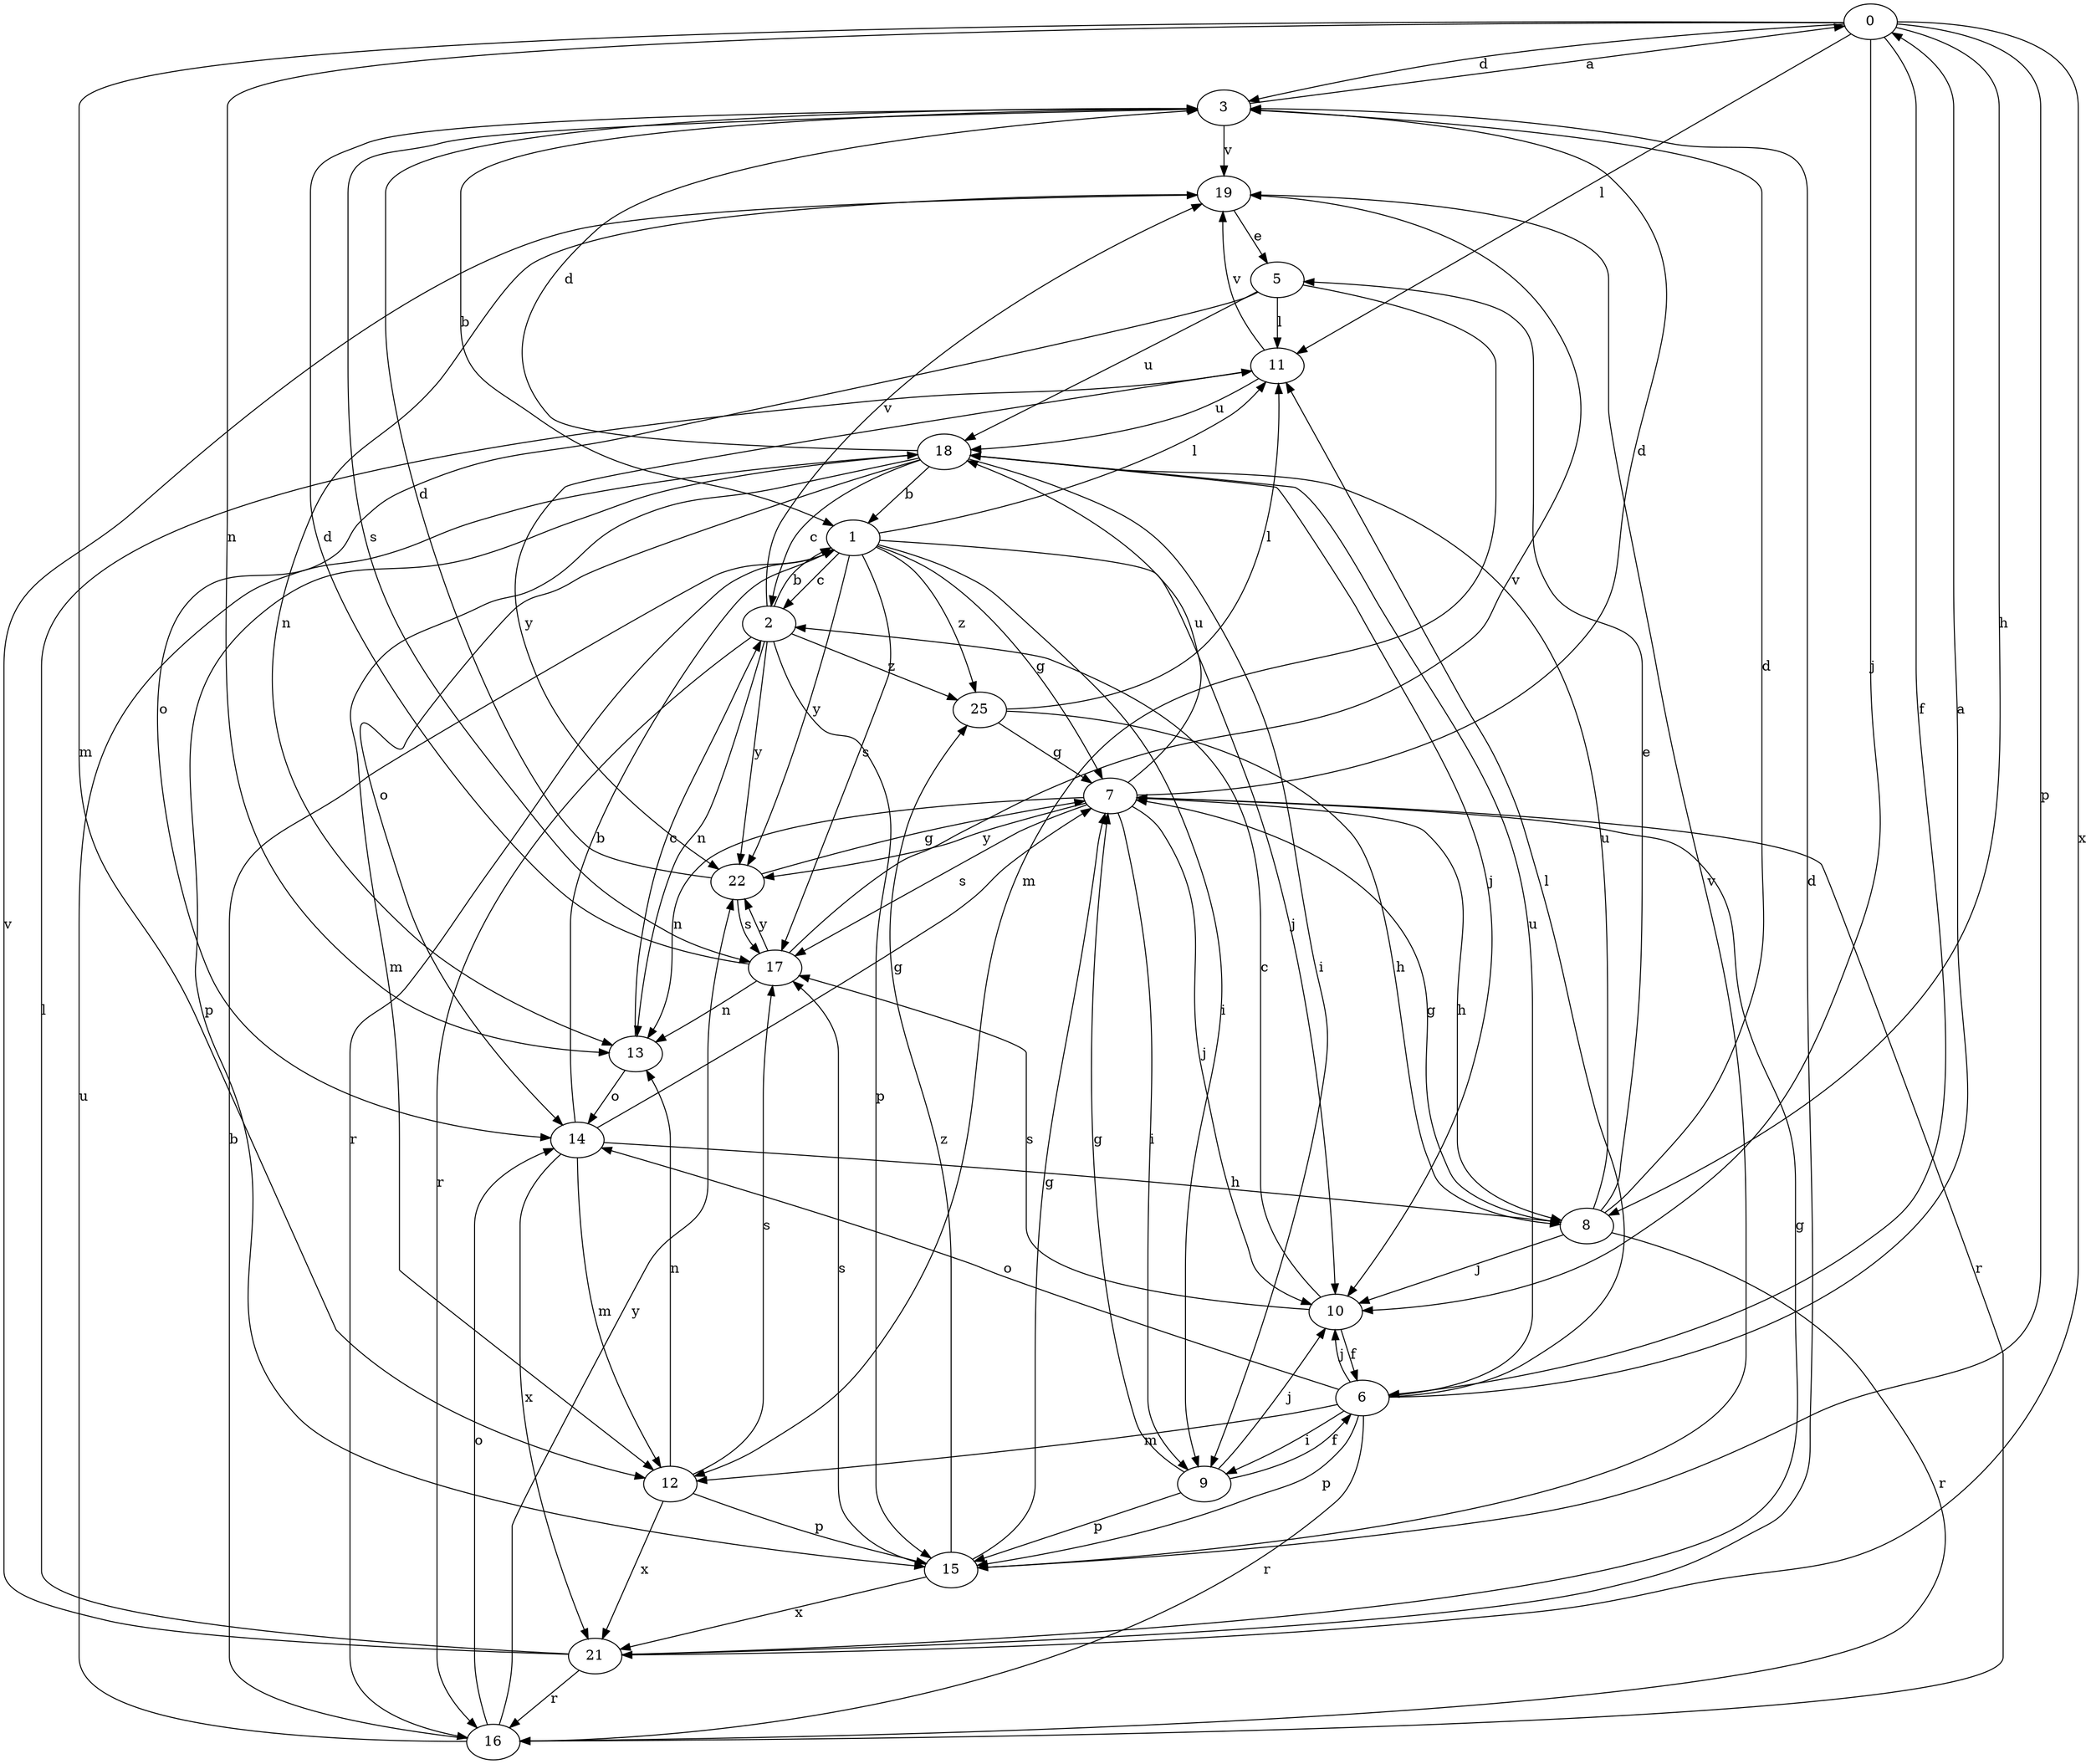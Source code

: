 strict digraph  {
0;
1;
2;
3;
5;
6;
7;
8;
9;
10;
11;
12;
13;
14;
15;
16;
17;
18;
19;
21;
22;
25;
0 -> 3  [label=d];
0 -> 6  [label=f];
0 -> 8  [label=h];
0 -> 10  [label=j];
0 -> 11  [label=l];
0 -> 12  [label=m];
0 -> 13  [label=n];
0 -> 15  [label=p];
0 -> 21  [label=x];
1 -> 2  [label=c];
1 -> 7  [label=g];
1 -> 9  [label=i];
1 -> 10  [label=j];
1 -> 11  [label=l];
1 -> 16  [label=r];
1 -> 17  [label=s];
1 -> 22  [label=y];
1 -> 25  [label=z];
2 -> 1  [label=b];
2 -> 13  [label=n];
2 -> 15  [label=p];
2 -> 16  [label=r];
2 -> 19  [label=v];
2 -> 22  [label=y];
2 -> 25  [label=z];
3 -> 0  [label=a];
3 -> 1  [label=b];
3 -> 17  [label=s];
3 -> 19  [label=v];
5 -> 11  [label=l];
5 -> 12  [label=m];
5 -> 14  [label=o];
5 -> 18  [label=u];
6 -> 0  [label=a];
6 -> 9  [label=i];
6 -> 10  [label=j];
6 -> 11  [label=l];
6 -> 12  [label=m];
6 -> 14  [label=o];
6 -> 15  [label=p];
6 -> 16  [label=r];
6 -> 18  [label=u];
7 -> 3  [label=d];
7 -> 8  [label=h];
7 -> 9  [label=i];
7 -> 10  [label=j];
7 -> 13  [label=n];
7 -> 16  [label=r];
7 -> 17  [label=s];
7 -> 18  [label=u];
7 -> 22  [label=y];
8 -> 3  [label=d];
8 -> 5  [label=e];
8 -> 7  [label=g];
8 -> 10  [label=j];
8 -> 16  [label=r];
8 -> 18  [label=u];
9 -> 6  [label=f];
9 -> 7  [label=g];
9 -> 10  [label=j];
9 -> 15  [label=p];
10 -> 2  [label=c];
10 -> 6  [label=f];
10 -> 17  [label=s];
11 -> 18  [label=u];
11 -> 19  [label=v];
11 -> 22  [label=y];
12 -> 13  [label=n];
12 -> 15  [label=p];
12 -> 17  [label=s];
12 -> 21  [label=x];
13 -> 2  [label=c];
13 -> 14  [label=o];
14 -> 1  [label=b];
14 -> 7  [label=g];
14 -> 8  [label=h];
14 -> 12  [label=m];
14 -> 21  [label=x];
15 -> 7  [label=g];
15 -> 17  [label=s];
15 -> 19  [label=v];
15 -> 21  [label=x];
15 -> 25  [label=z];
16 -> 1  [label=b];
16 -> 14  [label=o];
16 -> 18  [label=u];
16 -> 22  [label=y];
17 -> 3  [label=d];
17 -> 13  [label=n];
17 -> 19  [label=v];
17 -> 22  [label=y];
18 -> 1  [label=b];
18 -> 2  [label=c];
18 -> 3  [label=d];
18 -> 9  [label=i];
18 -> 10  [label=j];
18 -> 12  [label=m];
18 -> 14  [label=o];
18 -> 15  [label=p];
19 -> 5  [label=e];
19 -> 13  [label=n];
21 -> 3  [label=d];
21 -> 7  [label=g];
21 -> 11  [label=l];
21 -> 16  [label=r];
21 -> 19  [label=v];
22 -> 3  [label=d];
22 -> 7  [label=g];
22 -> 17  [label=s];
25 -> 7  [label=g];
25 -> 8  [label=h];
25 -> 11  [label=l];
}
